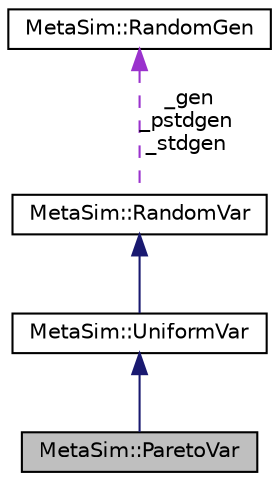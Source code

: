 digraph "MetaSim::ParetoVar"
{
  edge [fontname="Helvetica",fontsize="10",labelfontname="Helvetica",labelfontsize="10"];
  node [fontname="Helvetica",fontsize="10",shape=record];
  Node1 [label="MetaSim::ParetoVar",height=0.2,width=0.4,color="black", fillcolor="grey75", style="filled", fontcolor="black"];
  Node2 -> Node1 [dir="back",color="midnightblue",fontsize="10",style="solid"];
  Node2 [label="MetaSim::UniformVar",height=0.2,width=0.4,color="black", fillcolor="white", style="filled",URL="$dc/db8/classMetaSim_1_1UniformVar.html"];
  Node3 -> Node2 [dir="back",color="midnightblue",fontsize="10",style="solid"];
  Node3 [label="MetaSim::RandomVar",height=0.2,width=0.4,color="black", fillcolor="white", style="filled",URL="$d9/d9b/classMetaSim_1_1RandomVar.html"];
  Node4 -> Node3 [dir="back",color="darkorchid3",fontsize="10",style="dashed",label=" _gen\n_pstdgen\n_stdgen" ];
  Node4 [label="MetaSim::RandomGen",height=0.2,width=0.4,color="black", fillcolor="white", style="filled",URL="$d3/def/classMetaSim_1_1RandomGen.html"];
}
